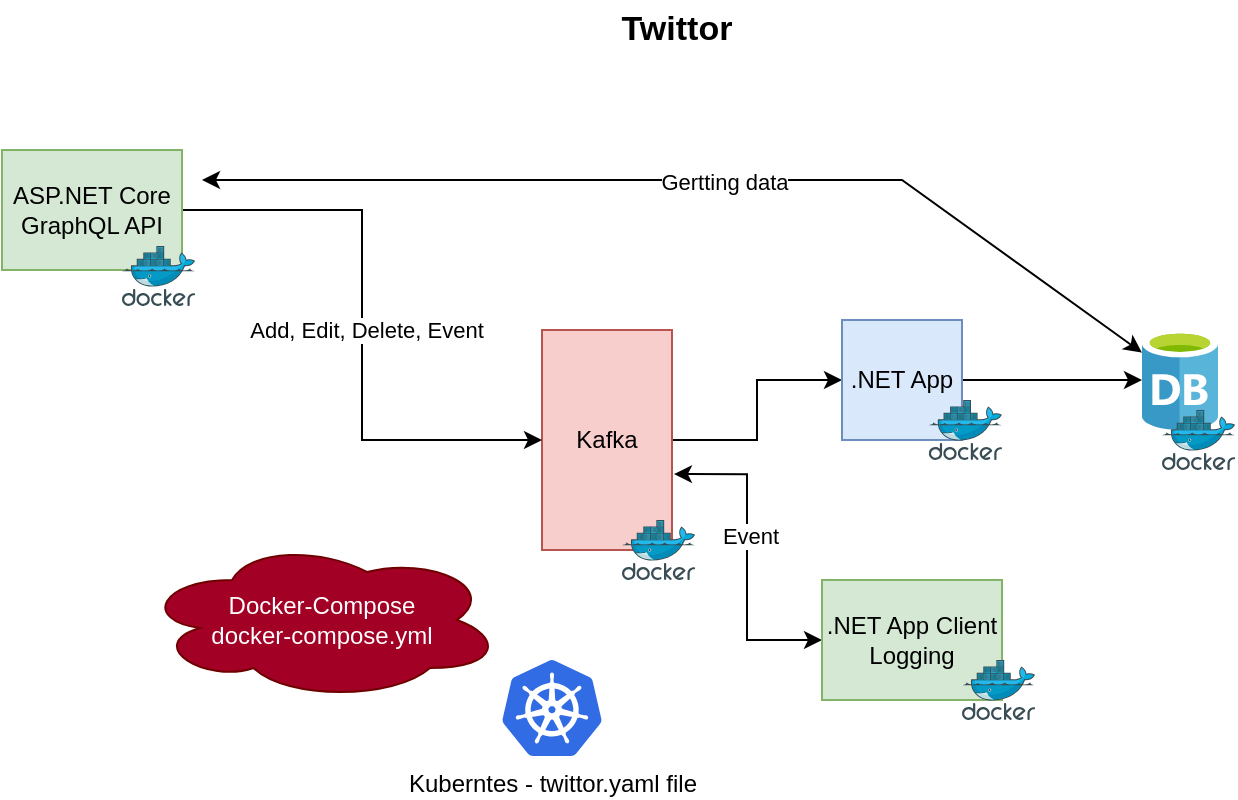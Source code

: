 <mxfile version="16.1.2" type="device"><diagram id="3Lr0569IHUmoPbv8F2S-" name="Page-1"><mxGraphModel dx="881" dy="442" grid="1" gridSize="10" guides="1" tooltips="1" connect="1" arrows="1" fold="1" page="1" pageScale="1" pageWidth="850" pageHeight="1100" math="0" shadow="0"><root><mxCell id="0"/><mxCell id="1" parent="0"/><mxCell id="iVbiYZlyH9jmJTd0QZYK-1" value="" style="sketch=0;aspect=fixed;html=1;points=[];align=center;image;fontSize=12;image=img/lib/mscae/Database_General.svg;" parent="1" vertex="1"><mxGeometry x="690" y="175" width="38" height="50" as="geometry"/></mxCell><mxCell id="iVbiYZlyH9jmJTd0QZYK-5" value="" style="edgeStyle=orthogonalEdgeStyle;rounded=0;orthogonalLoop=1;jettySize=auto;html=1;" parent="1" source="iVbiYZlyH9jmJTd0QZYK-2" target="iVbiYZlyH9jmJTd0QZYK-3" edge="1"><mxGeometry relative="1" as="geometry"/></mxCell><mxCell id="iVbiYZlyH9jmJTd0QZYK-2" value="Kafka" style="rounded=0;whiteSpace=wrap;html=1;fillColor=#f8cecc;strokeColor=#b85450;" parent="1" vertex="1"><mxGeometry x="390" y="175" width="65" height="110" as="geometry"/></mxCell><mxCell id="iVbiYZlyH9jmJTd0QZYK-4" value="" style="edgeStyle=orthogonalEdgeStyle;rounded=0;orthogonalLoop=1;jettySize=auto;html=1;" parent="1" source="iVbiYZlyH9jmJTd0QZYK-3" target="iVbiYZlyH9jmJTd0QZYK-1" edge="1"><mxGeometry relative="1" as="geometry"/></mxCell><mxCell id="iVbiYZlyH9jmJTd0QZYK-3" value=".NET App" style="rounded=0;whiteSpace=wrap;html=1;fillColor=#dae8fc;strokeColor=#6c8ebf;" parent="1" vertex="1"><mxGeometry x="540" y="170" width="60" height="60" as="geometry"/></mxCell><mxCell id="kRiuHH29xn4M8QHeuTDk-5" style="edgeStyle=orthogonalEdgeStyle;rounded=0;orthogonalLoop=1;jettySize=auto;html=1;entryX=0;entryY=0.5;entryDx=0;entryDy=0;" edge="1" parent="1" source="iVbiYZlyH9jmJTd0QZYK-6" target="iVbiYZlyH9jmJTd0QZYK-2"><mxGeometry relative="1" as="geometry"><mxPoint x="230" y="130" as="targetPoint"/></mxGeometry></mxCell><mxCell id="kRiuHH29xn4M8QHeuTDk-6" value="Add, Edit, Delete, Event" style="edgeLabel;html=1;align=center;verticalAlign=middle;resizable=0;points=[];" vertex="1" connectable="0" parent="kRiuHH29xn4M8QHeuTDk-5"><mxGeometry x="0.159" y="2" relative="1" as="geometry"><mxPoint y="-21" as="offset"/></mxGeometry></mxCell><mxCell id="iVbiYZlyH9jmJTd0QZYK-6" value="ASP.NET Core GraphQL API" style="rounded=0;whiteSpace=wrap;html=1;fillColor=#d5e8d4;strokeColor=#82b366;" parent="1" vertex="1"><mxGeometry x="120" y="85" width="90" height="60" as="geometry"/></mxCell><mxCell id="iVbiYZlyH9jmJTd0QZYK-10" style="edgeStyle=orthogonalEdgeStyle;rounded=0;orthogonalLoop=1;jettySize=auto;html=1;entryX=1.015;entryY=0.655;entryDx=0;entryDy=0;entryPerimeter=0;startArrow=classic;startFill=1;" parent="1" source="iVbiYZlyH9jmJTd0QZYK-7" target="iVbiYZlyH9jmJTd0QZYK-2" edge="1"><mxGeometry relative="1" as="geometry"/></mxCell><mxCell id="HW2L92Oanav02Oghf-gp-4" value="Event" style="edgeLabel;html=1;align=center;verticalAlign=middle;resizable=0;points=[];" vertex="1" connectable="0" parent="iVbiYZlyH9jmJTd0QZYK-10"><mxGeometry x="0.15" y="-1" relative="1" as="geometry"><mxPoint as="offset"/></mxGeometry></mxCell><mxCell id="iVbiYZlyH9jmJTd0QZYK-7" value=".NET App Client&lt;br&gt;Logging&lt;br&gt;" style="rounded=0;whiteSpace=wrap;html=1;fillColor=#d5e8d4;strokeColor=#82b366;" parent="1" vertex="1"><mxGeometry x="530" y="300" width="90" height="60" as="geometry"/></mxCell><mxCell id="iVbiYZlyH9jmJTd0QZYK-11" value="Twittor" style="text;html=1;strokeColor=none;fillColor=none;align=center;verticalAlign=middle;whiteSpace=wrap;rounded=0;fontSize=17;fontStyle=1" parent="1" vertex="1"><mxGeometry x="395" y="10" width="125" height="30" as="geometry"/></mxCell><mxCell id="iVbiYZlyH9jmJTd0QZYK-18" value="" style="endArrow=classic;html=1;rounded=0;startArrow=classic;startFill=1;" parent="1" target="iVbiYZlyH9jmJTd0QZYK-1" edge="1"><mxGeometry width="50" height="50" relative="1" as="geometry"><mxPoint x="220" y="100" as="sourcePoint"/><mxPoint x="420" y="90" as="targetPoint"/><Array as="points"><mxPoint x="570" y="100"/></Array></mxGeometry></mxCell><mxCell id="iVbiYZlyH9jmJTd0QZYK-22" value="Gertting data" style="edgeLabel;html=1;align=center;verticalAlign=middle;resizable=0;points=[];" parent="iVbiYZlyH9jmJTd0QZYK-18" vertex="1" connectable="0"><mxGeometry x="0.347" y="-1" relative="1" as="geometry"><mxPoint x="-75" as="offset"/></mxGeometry></mxCell><mxCell id="kRiuHH29xn4M8QHeuTDk-7" value="" style="sketch=0;aspect=fixed;html=1;points=[];align=center;image;fontSize=12;image=img/lib/mscae/Docker.svg;" vertex="1" parent="1"><mxGeometry x="180" y="133" width="36.59" height="30" as="geometry"/></mxCell><mxCell id="kRiuHH29xn4M8QHeuTDk-8" value="" style="sketch=0;aspect=fixed;html=1;points=[];align=center;image;fontSize=12;image=img/lib/mscae/Docker.svg;" vertex="1" parent="1"><mxGeometry x="430" y="270" width="36.59" height="30" as="geometry"/></mxCell><mxCell id="kRiuHH29xn4M8QHeuTDk-9" value="" style="sketch=0;aspect=fixed;html=1;points=[];align=center;image;fontSize=12;image=img/lib/mscae/Docker.svg;" vertex="1" parent="1"><mxGeometry x="583.41" y="210" width="36.59" height="30" as="geometry"/></mxCell><mxCell id="kRiuHH29xn4M8QHeuTDk-10" value="" style="sketch=0;aspect=fixed;html=1;points=[];align=center;image;fontSize=12;image=img/lib/mscae/Docker.svg;" vertex="1" parent="1"><mxGeometry x="600" y="340" width="36.59" height="30" as="geometry"/></mxCell><mxCell id="HW2L92Oanav02Oghf-gp-1" value="" style="sketch=0;aspect=fixed;html=1;points=[];align=center;image;fontSize=12;image=img/lib/mscae/Docker.svg;" vertex="1" parent="1"><mxGeometry x="700.0" y="215" width="36.59" height="30" as="geometry"/></mxCell><mxCell id="HW2L92Oanav02Oghf-gp-3" value="Docker-Compose&lt;br&gt;docker-compose.yml" style="ellipse;shape=cloud;whiteSpace=wrap;html=1;fillColor=#a20025;fontColor=#ffffff;strokeColor=#6F0000;" vertex="1" parent="1"><mxGeometry x="190" y="280" width="180" height="80" as="geometry"/></mxCell><mxCell id="HW2L92Oanav02Oghf-gp-5" value="Kuberntes - twittor.yaml file" style="sketch=0;aspect=fixed;html=1;points=[];align=center;image;fontSize=12;image=img/lib/mscae/Kubernetes.svg;" vertex="1" parent="1"><mxGeometry x="370" y="340" width="50" height="48" as="geometry"/></mxCell></root></mxGraphModel></diagram></mxfile>
